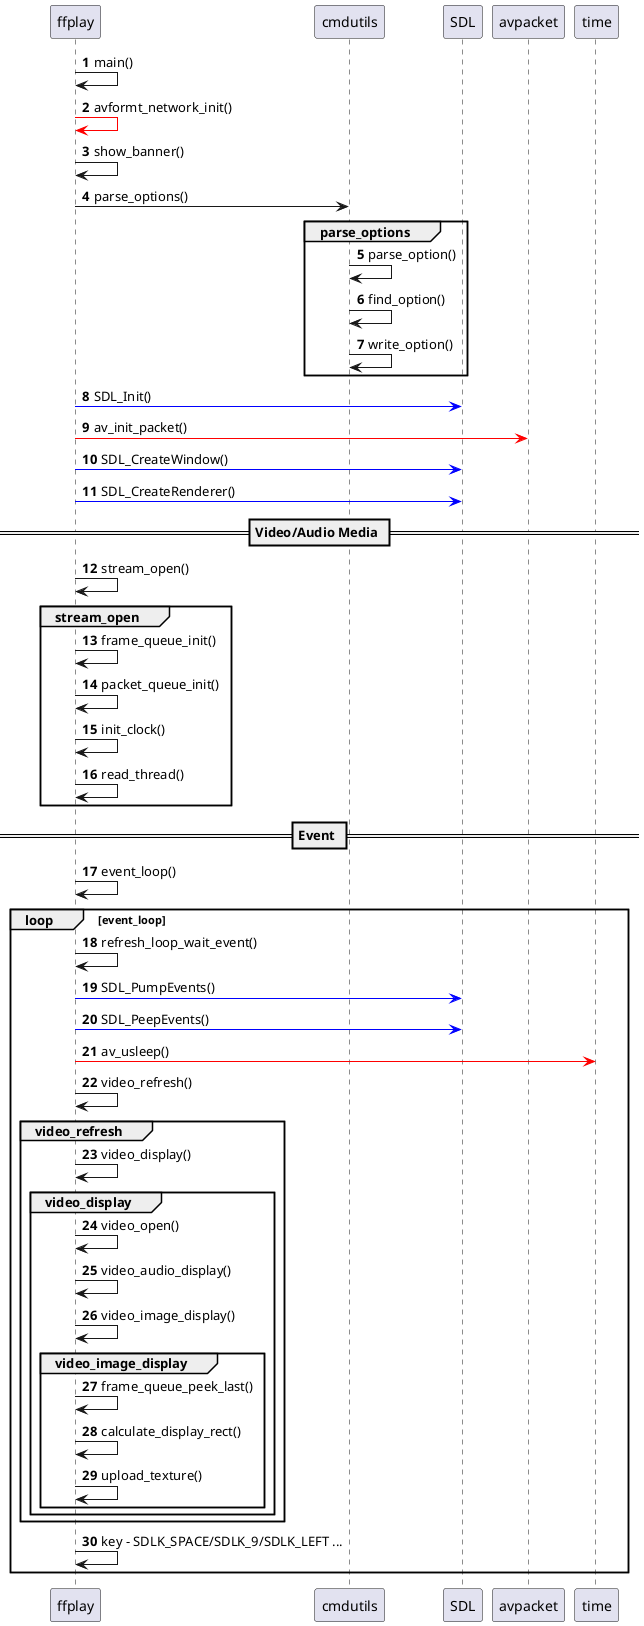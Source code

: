 @startuml
autonumber

ffplay-> ffplay: main()

ffplay [#red]-> ffplay: avformt_network_init()

ffplay -> ffplay: show_banner()

ffplay -> cmdutils:parse_options()

    group parse_options

        cmdutils -> cmdutils:parse_option()

        cmdutils -> cmdutils:find_option()

        cmdutils -> cmdutils:write_option()
    end

ffplay [#blue]-> SDL:SDL_Init()

ffplay [#red]-> avpacket:av_init_packet()

ffplay [#blue]-> SDL:SDL_CreateWindow()

ffplay [#blue]-> SDL:SDL_CreateRenderer()

== Video/Audio Media ==

ffplay -> ffplay: stream_open()

    group stream_open

    ffplay -> ffplay: frame_queue_init()

    ffplay -> ffplay: packet_queue_init()

    ffplay -> ffplay: init_clock()

    ffplay -> ffplay: read_thread()

    end

== Event ==

ffplay -> ffplay: event_loop()

loop event_loop

    ffplay -> ffplay: refresh_loop_wait_event()

    ffplay [#blue]-> SDL: SDL_PumpEvents()

    ffplay [#blue]-> SDL: SDL_PeepEvents()

    ffplay [#red]-> time: av_usleep()

    ffplay -> ffplay: video_refresh()

    group video_refresh

        ffplay -> ffplay: video_display()

        group video_display

            ffplay -> ffplay: video_open()

            ffplay -> ffplay: video_audio_display()

            ffplay -> ffplay: video_image_display()

            group video_image_display

                ffplay -> ffplay: frame_queue_peek_last()

                ffplay -> ffplay: calculate_display_rect()

                ffplay -> ffplay: upload_texture()

            end

        end

    end

    ffplay -> ffplay: key - SDLK_SPACE/SDLK_9/SDLK_LEFT ...

end

@enduml